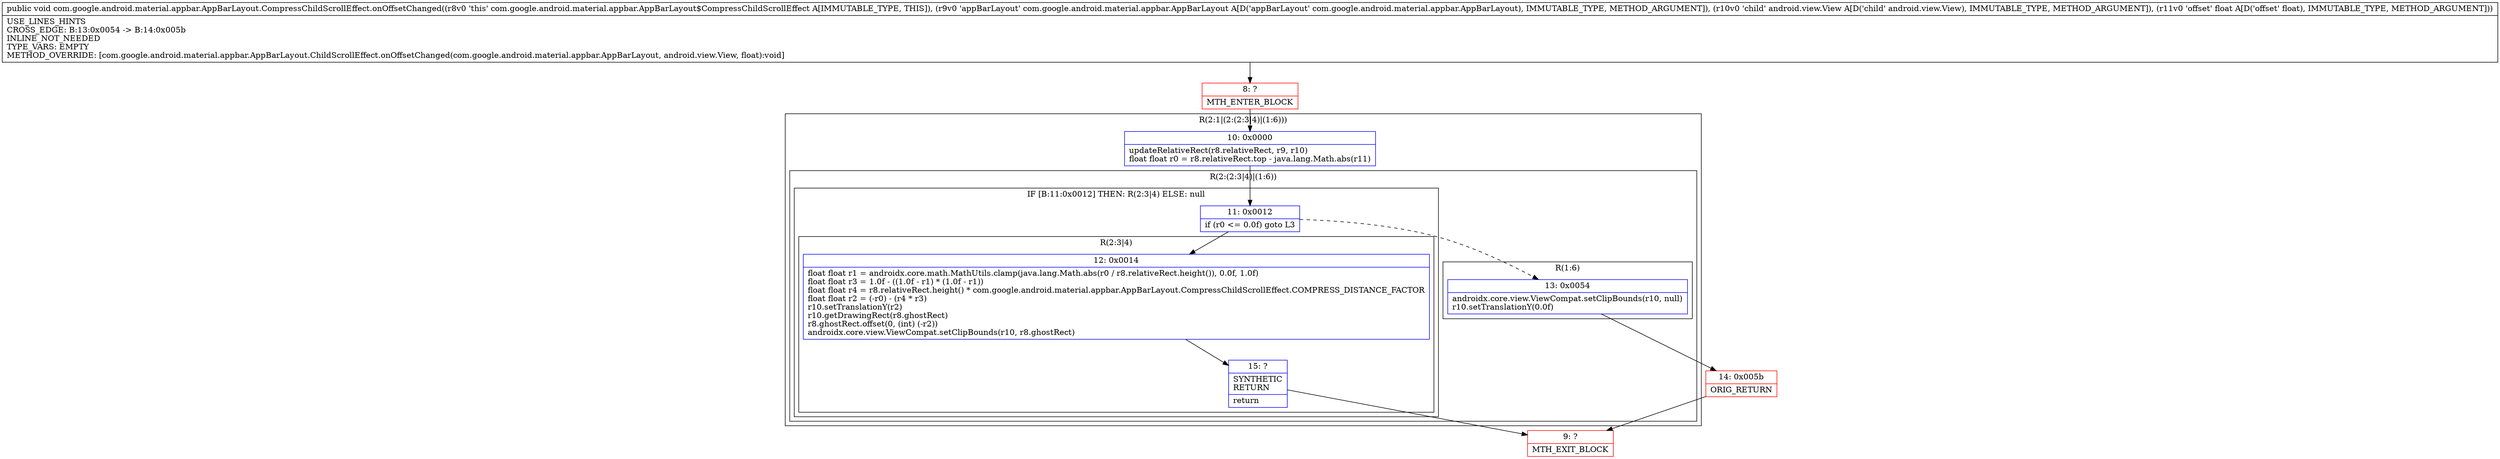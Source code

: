 digraph "CFG forcom.google.android.material.appbar.AppBarLayout.CompressChildScrollEffect.onOffsetChanged(Lcom\/google\/android\/material\/appbar\/AppBarLayout;Landroid\/view\/View;F)V" {
subgraph cluster_Region_258674460 {
label = "R(2:1|(2:(2:3|4)|(1:6)))";
node [shape=record,color=blue];
Node_10 [shape=record,label="{10\:\ 0x0000|updateRelativeRect(r8.relativeRect, r9, r10)\lfloat float r0 = r8.relativeRect.top \- java.lang.Math.abs(r11)\l}"];
subgraph cluster_Region_482073686 {
label = "R(2:(2:3|4)|(1:6))";
node [shape=record,color=blue];
subgraph cluster_IfRegion_1046471612 {
label = "IF [B:11:0x0012] THEN: R(2:3|4) ELSE: null";
node [shape=record,color=blue];
Node_11 [shape=record,label="{11\:\ 0x0012|if (r0 \<= 0.0f) goto L3\l}"];
subgraph cluster_Region_73319773 {
label = "R(2:3|4)";
node [shape=record,color=blue];
Node_12 [shape=record,label="{12\:\ 0x0014|float float r1 = androidx.core.math.MathUtils.clamp(java.lang.Math.abs(r0 \/ r8.relativeRect.height()), 0.0f, 1.0f)\lfloat float r3 = 1.0f \- ((1.0f \- r1) * (1.0f \- r1))\lfloat float r4 = r8.relativeRect.height() * com.google.android.material.appbar.AppBarLayout.CompressChildScrollEffect.COMPRESS_DISTANCE_FACTOR\lfloat float r2 = (\-r0) \- (r4 * r3)\lr10.setTranslationY(r2)\lr10.getDrawingRect(r8.ghostRect)\lr8.ghostRect.offset(0, (int) (\-r2))\landroidx.core.view.ViewCompat.setClipBounds(r10, r8.ghostRect)\l}"];
Node_15 [shape=record,label="{15\:\ ?|SYNTHETIC\lRETURN\l|return\l}"];
}
}
subgraph cluster_Region_773114507 {
label = "R(1:6)";
node [shape=record,color=blue];
Node_13 [shape=record,label="{13\:\ 0x0054|androidx.core.view.ViewCompat.setClipBounds(r10, null)\lr10.setTranslationY(0.0f)\l}"];
}
}
}
Node_8 [shape=record,color=red,label="{8\:\ ?|MTH_ENTER_BLOCK\l}"];
Node_9 [shape=record,color=red,label="{9\:\ ?|MTH_EXIT_BLOCK\l}"];
Node_14 [shape=record,color=red,label="{14\:\ 0x005b|ORIG_RETURN\l}"];
MethodNode[shape=record,label="{public void com.google.android.material.appbar.AppBarLayout.CompressChildScrollEffect.onOffsetChanged((r8v0 'this' com.google.android.material.appbar.AppBarLayout$CompressChildScrollEffect A[IMMUTABLE_TYPE, THIS]), (r9v0 'appBarLayout' com.google.android.material.appbar.AppBarLayout A[D('appBarLayout' com.google.android.material.appbar.AppBarLayout), IMMUTABLE_TYPE, METHOD_ARGUMENT]), (r10v0 'child' android.view.View A[D('child' android.view.View), IMMUTABLE_TYPE, METHOD_ARGUMENT]), (r11v0 'offset' float A[D('offset' float), IMMUTABLE_TYPE, METHOD_ARGUMENT]))  | USE_LINES_HINTS\lCROSS_EDGE: B:13:0x0054 \-\> B:14:0x005b\lINLINE_NOT_NEEDED\lTYPE_VARS: EMPTY\lMETHOD_OVERRIDE: [com.google.android.material.appbar.AppBarLayout.ChildScrollEffect.onOffsetChanged(com.google.android.material.appbar.AppBarLayout, android.view.View, float):void]\l}"];
MethodNode -> Node_8;Node_10 -> Node_11;
Node_11 -> Node_12;
Node_11 -> Node_13[style=dashed];
Node_12 -> Node_15;
Node_15 -> Node_9;
Node_13 -> Node_14;
Node_8 -> Node_10;
Node_14 -> Node_9;
}

